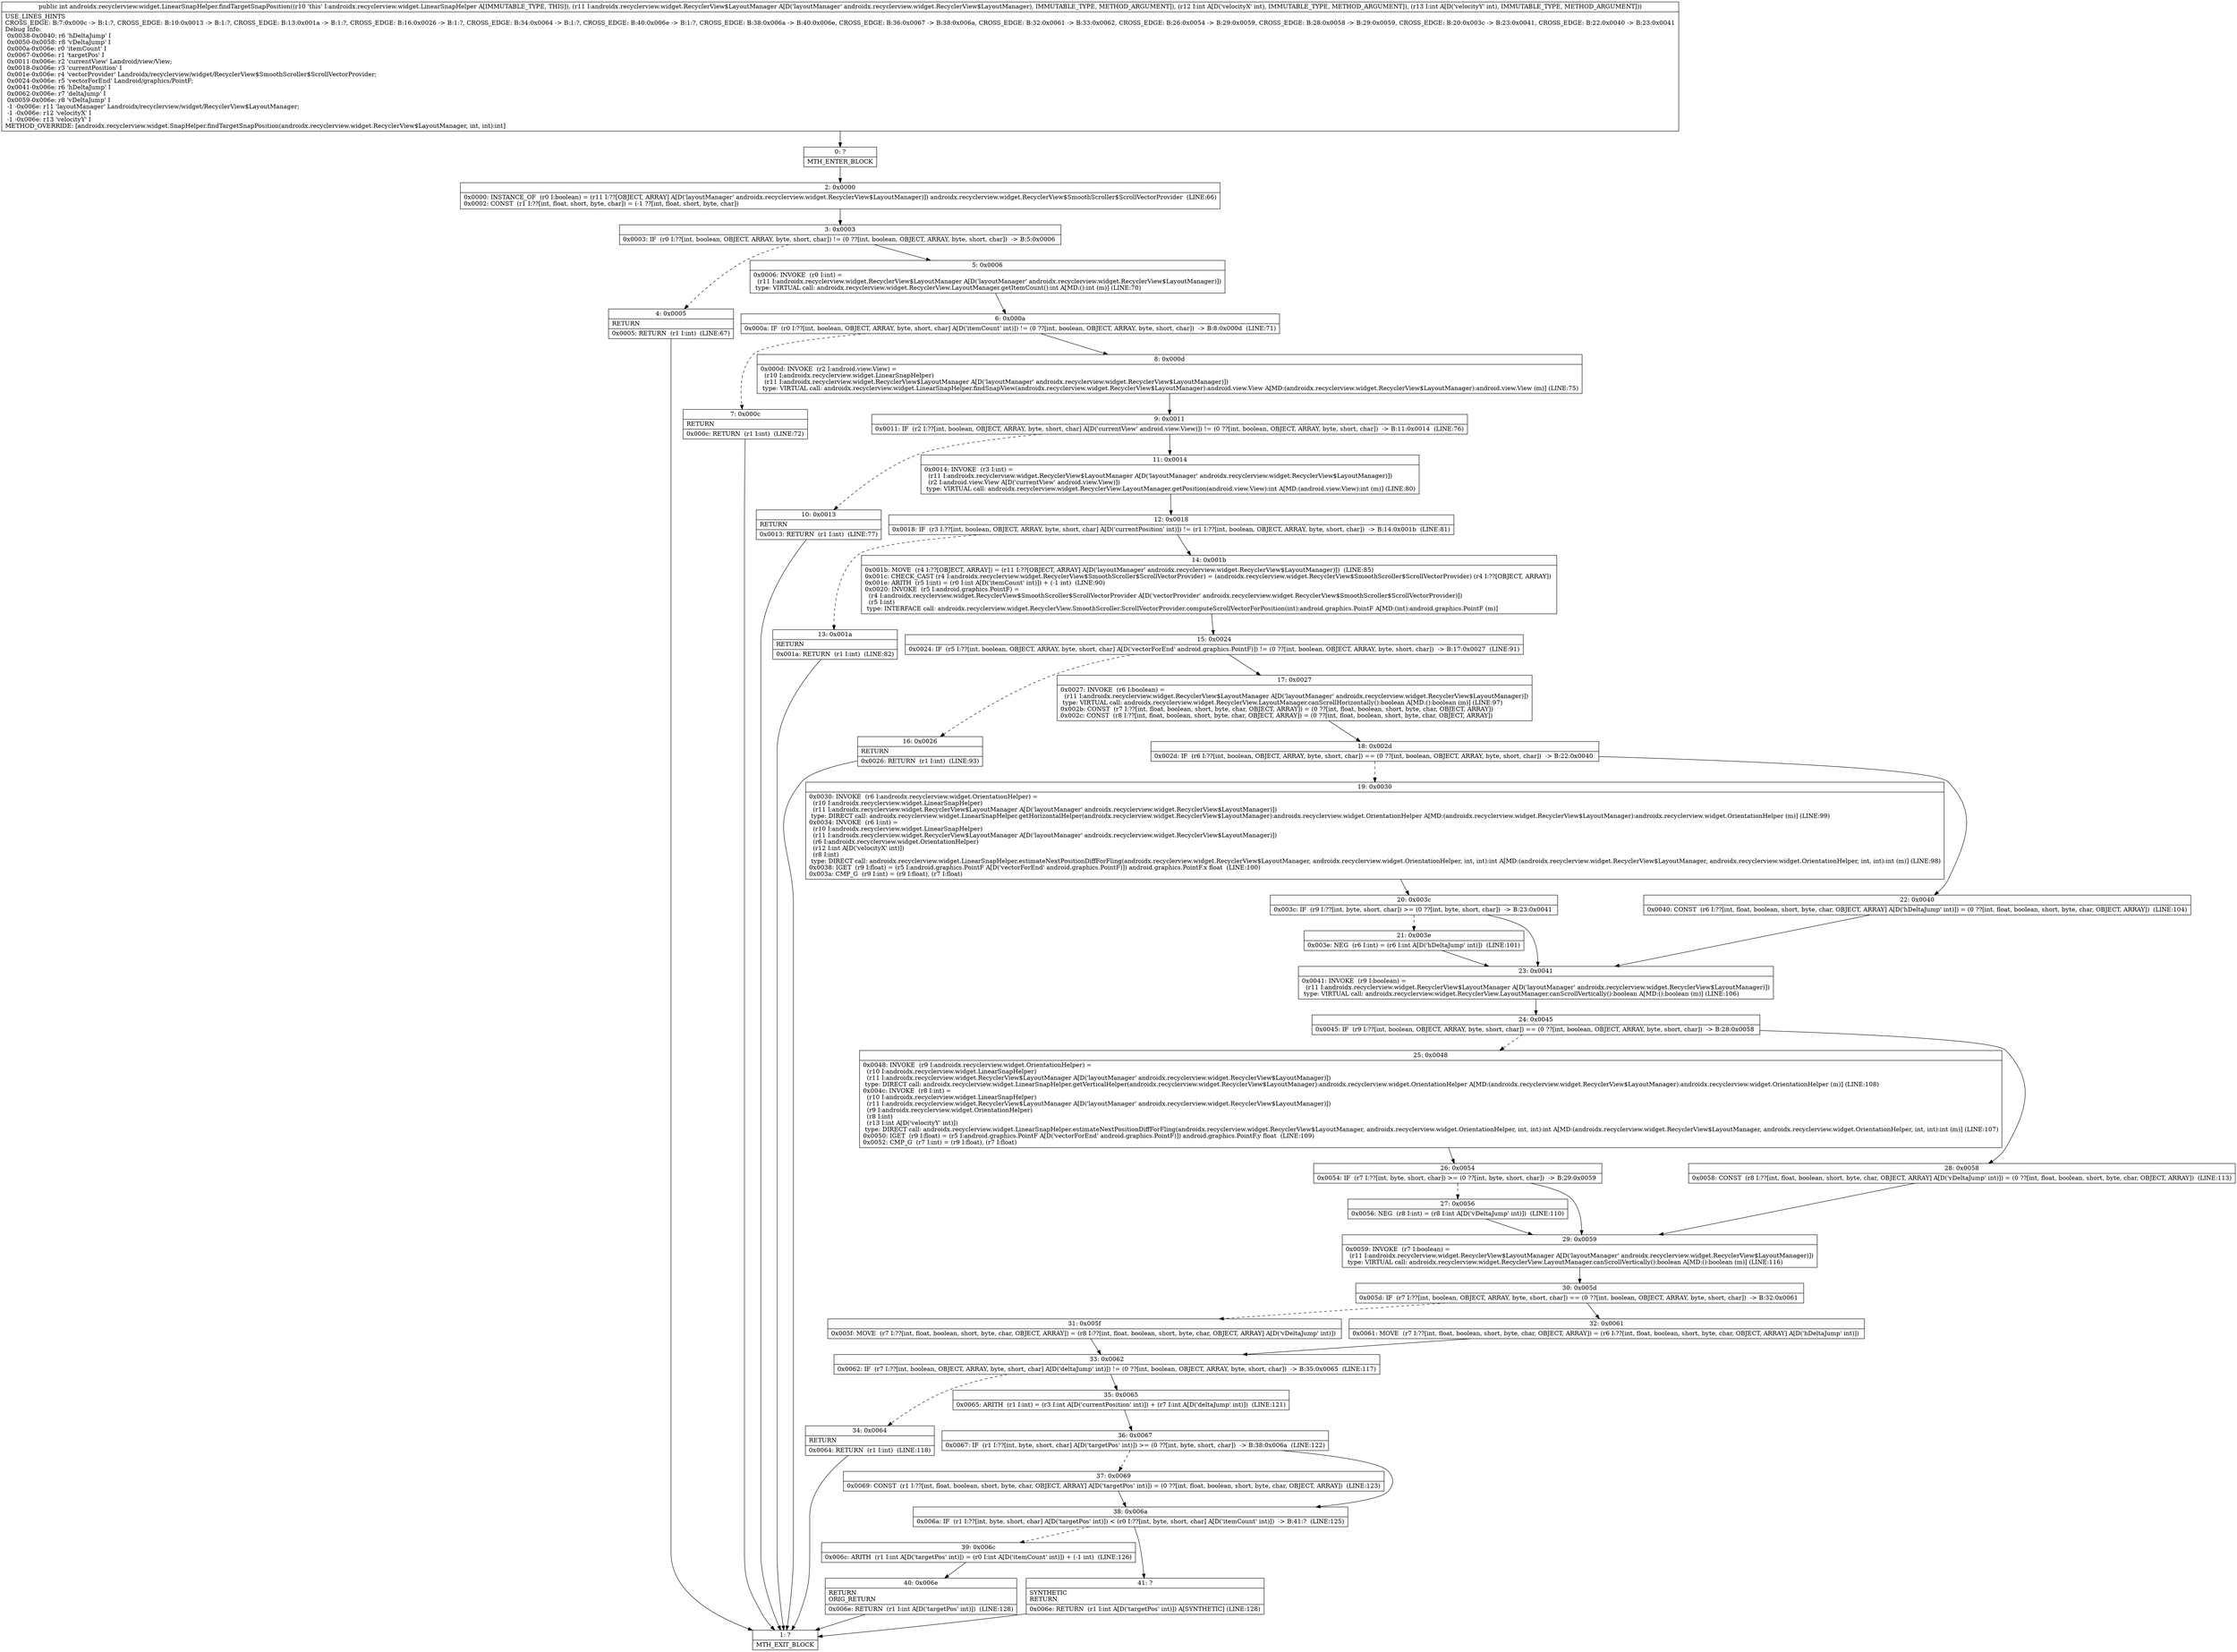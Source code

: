 digraph "CFG forandroidx.recyclerview.widget.LinearSnapHelper.findTargetSnapPosition(Landroidx\/recyclerview\/widget\/RecyclerView$LayoutManager;II)I" {
Node_0 [shape=record,label="{0\:\ ?|MTH_ENTER_BLOCK\l}"];
Node_2 [shape=record,label="{2\:\ 0x0000|0x0000: INSTANCE_OF  (r0 I:boolean) = (r11 I:??[OBJECT, ARRAY] A[D('layoutManager' androidx.recyclerview.widget.RecyclerView$LayoutManager)]) androidx.recyclerview.widget.RecyclerView$SmoothScroller$ScrollVectorProvider  (LINE:66)\l0x0002: CONST  (r1 I:??[int, float, short, byte, char]) = (\-1 ??[int, float, short, byte, char]) \l}"];
Node_3 [shape=record,label="{3\:\ 0x0003|0x0003: IF  (r0 I:??[int, boolean, OBJECT, ARRAY, byte, short, char]) != (0 ??[int, boolean, OBJECT, ARRAY, byte, short, char])  \-\> B:5:0x0006 \l}"];
Node_4 [shape=record,label="{4\:\ 0x0005|RETURN\l|0x0005: RETURN  (r1 I:int)  (LINE:67)\l}"];
Node_1 [shape=record,label="{1\:\ ?|MTH_EXIT_BLOCK\l}"];
Node_5 [shape=record,label="{5\:\ 0x0006|0x0006: INVOKE  (r0 I:int) = \l  (r11 I:androidx.recyclerview.widget.RecyclerView$LayoutManager A[D('layoutManager' androidx.recyclerview.widget.RecyclerView$LayoutManager)])\l type: VIRTUAL call: androidx.recyclerview.widget.RecyclerView.LayoutManager.getItemCount():int A[MD:():int (m)] (LINE:70)\l}"];
Node_6 [shape=record,label="{6\:\ 0x000a|0x000a: IF  (r0 I:??[int, boolean, OBJECT, ARRAY, byte, short, char] A[D('itemCount' int)]) != (0 ??[int, boolean, OBJECT, ARRAY, byte, short, char])  \-\> B:8:0x000d  (LINE:71)\l}"];
Node_7 [shape=record,label="{7\:\ 0x000c|RETURN\l|0x000c: RETURN  (r1 I:int)  (LINE:72)\l}"];
Node_8 [shape=record,label="{8\:\ 0x000d|0x000d: INVOKE  (r2 I:android.view.View) = \l  (r10 I:androidx.recyclerview.widget.LinearSnapHelper)\l  (r11 I:androidx.recyclerview.widget.RecyclerView$LayoutManager A[D('layoutManager' androidx.recyclerview.widget.RecyclerView$LayoutManager)])\l type: VIRTUAL call: androidx.recyclerview.widget.LinearSnapHelper.findSnapView(androidx.recyclerview.widget.RecyclerView$LayoutManager):android.view.View A[MD:(androidx.recyclerview.widget.RecyclerView$LayoutManager):android.view.View (m)] (LINE:75)\l}"];
Node_9 [shape=record,label="{9\:\ 0x0011|0x0011: IF  (r2 I:??[int, boolean, OBJECT, ARRAY, byte, short, char] A[D('currentView' android.view.View)]) != (0 ??[int, boolean, OBJECT, ARRAY, byte, short, char])  \-\> B:11:0x0014  (LINE:76)\l}"];
Node_10 [shape=record,label="{10\:\ 0x0013|RETURN\l|0x0013: RETURN  (r1 I:int)  (LINE:77)\l}"];
Node_11 [shape=record,label="{11\:\ 0x0014|0x0014: INVOKE  (r3 I:int) = \l  (r11 I:androidx.recyclerview.widget.RecyclerView$LayoutManager A[D('layoutManager' androidx.recyclerview.widget.RecyclerView$LayoutManager)])\l  (r2 I:android.view.View A[D('currentView' android.view.View)])\l type: VIRTUAL call: androidx.recyclerview.widget.RecyclerView.LayoutManager.getPosition(android.view.View):int A[MD:(android.view.View):int (m)] (LINE:80)\l}"];
Node_12 [shape=record,label="{12\:\ 0x0018|0x0018: IF  (r3 I:??[int, boolean, OBJECT, ARRAY, byte, short, char] A[D('currentPosition' int)]) != (r1 I:??[int, boolean, OBJECT, ARRAY, byte, short, char])  \-\> B:14:0x001b  (LINE:81)\l}"];
Node_13 [shape=record,label="{13\:\ 0x001a|RETURN\l|0x001a: RETURN  (r1 I:int)  (LINE:82)\l}"];
Node_14 [shape=record,label="{14\:\ 0x001b|0x001b: MOVE  (r4 I:??[OBJECT, ARRAY]) = (r11 I:??[OBJECT, ARRAY] A[D('layoutManager' androidx.recyclerview.widget.RecyclerView$LayoutManager)])  (LINE:85)\l0x001c: CHECK_CAST (r4 I:androidx.recyclerview.widget.RecyclerView$SmoothScroller$ScrollVectorProvider) = (androidx.recyclerview.widget.RecyclerView$SmoothScroller$ScrollVectorProvider) (r4 I:??[OBJECT, ARRAY]) \l0x001e: ARITH  (r5 I:int) = (r0 I:int A[D('itemCount' int)]) + (\-1 int)  (LINE:90)\l0x0020: INVOKE  (r5 I:android.graphics.PointF) = \l  (r4 I:androidx.recyclerview.widget.RecyclerView$SmoothScroller$ScrollVectorProvider A[D('vectorProvider' androidx.recyclerview.widget.RecyclerView$SmoothScroller$ScrollVectorProvider)])\l  (r5 I:int)\l type: INTERFACE call: androidx.recyclerview.widget.RecyclerView.SmoothScroller.ScrollVectorProvider.computeScrollVectorForPosition(int):android.graphics.PointF A[MD:(int):android.graphics.PointF (m)]\l}"];
Node_15 [shape=record,label="{15\:\ 0x0024|0x0024: IF  (r5 I:??[int, boolean, OBJECT, ARRAY, byte, short, char] A[D('vectorForEnd' android.graphics.PointF)]) != (0 ??[int, boolean, OBJECT, ARRAY, byte, short, char])  \-\> B:17:0x0027  (LINE:91)\l}"];
Node_16 [shape=record,label="{16\:\ 0x0026|RETURN\l|0x0026: RETURN  (r1 I:int)  (LINE:93)\l}"];
Node_17 [shape=record,label="{17\:\ 0x0027|0x0027: INVOKE  (r6 I:boolean) = \l  (r11 I:androidx.recyclerview.widget.RecyclerView$LayoutManager A[D('layoutManager' androidx.recyclerview.widget.RecyclerView$LayoutManager)])\l type: VIRTUAL call: androidx.recyclerview.widget.RecyclerView.LayoutManager.canScrollHorizontally():boolean A[MD:():boolean (m)] (LINE:97)\l0x002b: CONST  (r7 I:??[int, float, boolean, short, byte, char, OBJECT, ARRAY]) = (0 ??[int, float, boolean, short, byte, char, OBJECT, ARRAY]) \l0x002c: CONST  (r8 I:??[int, float, boolean, short, byte, char, OBJECT, ARRAY]) = (0 ??[int, float, boolean, short, byte, char, OBJECT, ARRAY]) \l}"];
Node_18 [shape=record,label="{18\:\ 0x002d|0x002d: IF  (r6 I:??[int, boolean, OBJECT, ARRAY, byte, short, char]) == (0 ??[int, boolean, OBJECT, ARRAY, byte, short, char])  \-\> B:22:0x0040 \l}"];
Node_19 [shape=record,label="{19\:\ 0x0030|0x0030: INVOKE  (r6 I:androidx.recyclerview.widget.OrientationHelper) = \l  (r10 I:androidx.recyclerview.widget.LinearSnapHelper)\l  (r11 I:androidx.recyclerview.widget.RecyclerView$LayoutManager A[D('layoutManager' androidx.recyclerview.widget.RecyclerView$LayoutManager)])\l type: DIRECT call: androidx.recyclerview.widget.LinearSnapHelper.getHorizontalHelper(androidx.recyclerview.widget.RecyclerView$LayoutManager):androidx.recyclerview.widget.OrientationHelper A[MD:(androidx.recyclerview.widget.RecyclerView$LayoutManager):androidx.recyclerview.widget.OrientationHelper (m)] (LINE:99)\l0x0034: INVOKE  (r6 I:int) = \l  (r10 I:androidx.recyclerview.widget.LinearSnapHelper)\l  (r11 I:androidx.recyclerview.widget.RecyclerView$LayoutManager A[D('layoutManager' androidx.recyclerview.widget.RecyclerView$LayoutManager)])\l  (r6 I:androidx.recyclerview.widget.OrientationHelper)\l  (r12 I:int A[D('velocityX' int)])\l  (r8 I:int)\l type: DIRECT call: androidx.recyclerview.widget.LinearSnapHelper.estimateNextPositionDiffForFling(androidx.recyclerview.widget.RecyclerView$LayoutManager, androidx.recyclerview.widget.OrientationHelper, int, int):int A[MD:(androidx.recyclerview.widget.RecyclerView$LayoutManager, androidx.recyclerview.widget.OrientationHelper, int, int):int (m)] (LINE:98)\l0x0038: IGET  (r9 I:float) = (r5 I:android.graphics.PointF A[D('vectorForEnd' android.graphics.PointF)]) android.graphics.PointF.x float  (LINE:100)\l0x003a: CMP_G  (r9 I:int) = (r9 I:float), (r7 I:float) \l}"];
Node_20 [shape=record,label="{20\:\ 0x003c|0x003c: IF  (r9 I:??[int, byte, short, char]) \>= (0 ??[int, byte, short, char])  \-\> B:23:0x0041 \l}"];
Node_21 [shape=record,label="{21\:\ 0x003e|0x003e: NEG  (r6 I:int) = (r6 I:int A[D('hDeltaJump' int)])  (LINE:101)\l}"];
Node_23 [shape=record,label="{23\:\ 0x0041|0x0041: INVOKE  (r9 I:boolean) = \l  (r11 I:androidx.recyclerview.widget.RecyclerView$LayoutManager A[D('layoutManager' androidx.recyclerview.widget.RecyclerView$LayoutManager)])\l type: VIRTUAL call: androidx.recyclerview.widget.RecyclerView.LayoutManager.canScrollVertically():boolean A[MD:():boolean (m)] (LINE:106)\l}"];
Node_24 [shape=record,label="{24\:\ 0x0045|0x0045: IF  (r9 I:??[int, boolean, OBJECT, ARRAY, byte, short, char]) == (0 ??[int, boolean, OBJECT, ARRAY, byte, short, char])  \-\> B:28:0x0058 \l}"];
Node_25 [shape=record,label="{25\:\ 0x0048|0x0048: INVOKE  (r9 I:androidx.recyclerview.widget.OrientationHelper) = \l  (r10 I:androidx.recyclerview.widget.LinearSnapHelper)\l  (r11 I:androidx.recyclerview.widget.RecyclerView$LayoutManager A[D('layoutManager' androidx.recyclerview.widget.RecyclerView$LayoutManager)])\l type: DIRECT call: androidx.recyclerview.widget.LinearSnapHelper.getVerticalHelper(androidx.recyclerview.widget.RecyclerView$LayoutManager):androidx.recyclerview.widget.OrientationHelper A[MD:(androidx.recyclerview.widget.RecyclerView$LayoutManager):androidx.recyclerview.widget.OrientationHelper (m)] (LINE:108)\l0x004c: INVOKE  (r8 I:int) = \l  (r10 I:androidx.recyclerview.widget.LinearSnapHelper)\l  (r11 I:androidx.recyclerview.widget.RecyclerView$LayoutManager A[D('layoutManager' androidx.recyclerview.widget.RecyclerView$LayoutManager)])\l  (r9 I:androidx.recyclerview.widget.OrientationHelper)\l  (r8 I:int)\l  (r13 I:int A[D('velocityY' int)])\l type: DIRECT call: androidx.recyclerview.widget.LinearSnapHelper.estimateNextPositionDiffForFling(androidx.recyclerview.widget.RecyclerView$LayoutManager, androidx.recyclerview.widget.OrientationHelper, int, int):int A[MD:(androidx.recyclerview.widget.RecyclerView$LayoutManager, androidx.recyclerview.widget.OrientationHelper, int, int):int (m)] (LINE:107)\l0x0050: IGET  (r9 I:float) = (r5 I:android.graphics.PointF A[D('vectorForEnd' android.graphics.PointF)]) android.graphics.PointF.y float  (LINE:109)\l0x0052: CMP_G  (r7 I:int) = (r9 I:float), (r7 I:float) \l}"];
Node_26 [shape=record,label="{26\:\ 0x0054|0x0054: IF  (r7 I:??[int, byte, short, char]) \>= (0 ??[int, byte, short, char])  \-\> B:29:0x0059 \l}"];
Node_27 [shape=record,label="{27\:\ 0x0056|0x0056: NEG  (r8 I:int) = (r8 I:int A[D('vDeltaJump' int)])  (LINE:110)\l}"];
Node_29 [shape=record,label="{29\:\ 0x0059|0x0059: INVOKE  (r7 I:boolean) = \l  (r11 I:androidx.recyclerview.widget.RecyclerView$LayoutManager A[D('layoutManager' androidx.recyclerview.widget.RecyclerView$LayoutManager)])\l type: VIRTUAL call: androidx.recyclerview.widget.RecyclerView.LayoutManager.canScrollVertically():boolean A[MD:():boolean (m)] (LINE:116)\l}"];
Node_30 [shape=record,label="{30\:\ 0x005d|0x005d: IF  (r7 I:??[int, boolean, OBJECT, ARRAY, byte, short, char]) == (0 ??[int, boolean, OBJECT, ARRAY, byte, short, char])  \-\> B:32:0x0061 \l}"];
Node_31 [shape=record,label="{31\:\ 0x005f|0x005f: MOVE  (r7 I:??[int, float, boolean, short, byte, char, OBJECT, ARRAY]) = (r8 I:??[int, float, boolean, short, byte, char, OBJECT, ARRAY] A[D('vDeltaJump' int)]) \l}"];
Node_33 [shape=record,label="{33\:\ 0x0062|0x0062: IF  (r7 I:??[int, boolean, OBJECT, ARRAY, byte, short, char] A[D('deltaJump' int)]) != (0 ??[int, boolean, OBJECT, ARRAY, byte, short, char])  \-\> B:35:0x0065  (LINE:117)\l}"];
Node_34 [shape=record,label="{34\:\ 0x0064|RETURN\l|0x0064: RETURN  (r1 I:int)  (LINE:118)\l}"];
Node_35 [shape=record,label="{35\:\ 0x0065|0x0065: ARITH  (r1 I:int) = (r3 I:int A[D('currentPosition' int)]) + (r7 I:int A[D('deltaJump' int)])  (LINE:121)\l}"];
Node_36 [shape=record,label="{36\:\ 0x0067|0x0067: IF  (r1 I:??[int, byte, short, char] A[D('targetPos' int)]) \>= (0 ??[int, byte, short, char])  \-\> B:38:0x006a  (LINE:122)\l}"];
Node_37 [shape=record,label="{37\:\ 0x0069|0x0069: CONST  (r1 I:??[int, float, boolean, short, byte, char, OBJECT, ARRAY] A[D('targetPos' int)]) = (0 ??[int, float, boolean, short, byte, char, OBJECT, ARRAY])  (LINE:123)\l}"];
Node_38 [shape=record,label="{38\:\ 0x006a|0x006a: IF  (r1 I:??[int, byte, short, char] A[D('targetPos' int)]) \< (r0 I:??[int, byte, short, char] A[D('itemCount' int)])  \-\> B:41:?  (LINE:125)\l}"];
Node_39 [shape=record,label="{39\:\ 0x006c|0x006c: ARITH  (r1 I:int A[D('targetPos' int)]) = (r0 I:int A[D('itemCount' int)]) + (\-1 int)  (LINE:126)\l}"];
Node_40 [shape=record,label="{40\:\ 0x006e|RETURN\lORIG_RETURN\l|0x006e: RETURN  (r1 I:int A[D('targetPos' int)])  (LINE:128)\l}"];
Node_41 [shape=record,label="{41\:\ ?|SYNTHETIC\lRETURN\l|0x006e: RETURN  (r1 I:int A[D('targetPos' int)]) A[SYNTHETIC] (LINE:128)\l}"];
Node_32 [shape=record,label="{32\:\ 0x0061|0x0061: MOVE  (r7 I:??[int, float, boolean, short, byte, char, OBJECT, ARRAY]) = (r6 I:??[int, float, boolean, short, byte, char, OBJECT, ARRAY] A[D('hDeltaJump' int)]) \l}"];
Node_28 [shape=record,label="{28\:\ 0x0058|0x0058: CONST  (r8 I:??[int, float, boolean, short, byte, char, OBJECT, ARRAY] A[D('vDeltaJump' int)]) = (0 ??[int, float, boolean, short, byte, char, OBJECT, ARRAY])  (LINE:113)\l}"];
Node_22 [shape=record,label="{22\:\ 0x0040|0x0040: CONST  (r6 I:??[int, float, boolean, short, byte, char, OBJECT, ARRAY] A[D('hDeltaJump' int)]) = (0 ??[int, float, boolean, short, byte, char, OBJECT, ARRAY])  (LINE:104)\l}"];
MethodNode[shape=record,label="{public int androidx.recyclerview.widget.LinearSnapHelper.findTargetSnapPosition((r10 'this' I:androidx.recyclerview.widget.LinearSnapHelper A[IMMUTABLE_TYPE, THIS]), (r11 I:androidx.recyclerview.widget.RecyclerView$LayoutManager A[D('layoutManager' androidx.recyclerview.widget.RecyclerView$LayoutManager), IMMUTABLE_TYPE, METHOD_ARGUMENT]), (r12 I:int A[D('velocityX' int), IMMUTABLE_TYPE, METHOD_ARGUMENT]), (r13 I:int A[D('velocityY' int), IMMUTABLE_TYPE, METHOD_ARGUMENT]))  | USE_LINES_HINTS\lCROSS_EDGE: B:7:0x000c \-\> B:1:?, CROSS_EDGE: B:10:0x0013 \-\> B:1:?, CROSS_EDGE: B:13:0x001a \-\> B:1:?, CROSS_EDGE: B:16:0x0026 \-\> B:1:?, CROSS_EDGE: B:34:0x0064 \-\> B:1:?, CROSS_EDGE: B:40:0x006e \-\> B:1:?, CROSS_EDGE: B:38:0x006a \-\> B:40:0x006e, CROSS_EDGE: B:36:0x0067 \-\> B:38:0x006a, CROSS_EDGE: B:32:0x0061 \-\> B:33:0x0062, CROSS_EDGE: B:26:0x0054 \-\> B:29:0x0059, CROSS_EDGE: B:28:0x0058 \-\> B:29:0x0059, CROSS_EDGE: B:20:0x003c \-\> B:23:0x0041, CROSS_EDGE: B:22:0x0040 \-\> B:23:0x0041\lDebug Info:\l  0x0038\-0x0040: r6 'hDeltaJump' I\l  0x0050\-0x0058: r8 'vDeltaJump' I\l  0x000a\-0x006e: r0 'itemCount' I\l  0x0067\-0x006e: r1 'targetPos' I\l  0x0011\-0x006e: r2 'currentView' Landroid\/view\/View;\l  0x0018\-0x006e: r3 'currentPosition' I\l  0x001e\-0x006e: r4 'vectorProvider' Landroidx\/recyclerview\/widget\/RecyclerView$SmoothScroller$ScrollVectorProvider;\l  0x0024\-0x006e: r5 'vectorForEnd' Landroid\/graphics\/PointF;\l  0x0041\-0x006e: r6 'hDeltaJump' I\l  0x0062\-0x006e: r7 'deltaJump' I\l  0x0059\-0x006e: r8 'vDeltaJump' I\l  \-1 \-0x006e: r11 'layoutManager' Landroidx\/recyclerview\/widget\/RecyclerView$LayoutManager;\l  \-1 \-0x006e: r12 'velocityX' I\l  \-1 \-0x006e: r13 'velocityY' I\lMETHOD_OVERRIDE: [androidx.recyclerview.widget.SnapHelper.findTargetSnapPosition(androidx.recyclerview.widget.RecyclerView$LayoutManager, int, int):int]\l}"];
MethodNode -> Node_0;Node_0 -> Node_2;
Node_2 -> Node_3;
Node_3 -> Node_4[style=dashed];
Node_3 -> Node_5;
Node_4 -> Node_1;
Node_5 -> Node_6;
Node_6 -> Node_7[style=dashed];
Node_6 -> Node_8;
Node_7 -> Node_1;
Node_8 -> Node_9;
Node_9 -> Node_10[style=dashed];
Node_9 -> Node_11;
Node_10 -> Node_1;
Node_11 -> Node_12;
Node_12 -> Node_13[style=dashed];
Node_12 -> Node_14;
Node_13 -> Node_1;
Node_14 -> Node_15;
Node_15 -> Node_16[style=dashed];
Node_15 -> Node_17;
Node_16 -> Node_1;
Node_17 -> Node_18;
Node_18 -> Node_19[style=dashed];
Node_18 -> Node_22;
Node_19 -> Node_20;
Node_20 -> Node_21[style=dashed];
Node_20 -> Node_23;
Node_21 -> Node_23;
Node_23 -> Node_24;
Node_24 -> Node_25[style=dashed];
Node_24 -> Node_28;
Node_25 -> Node_26;
Node_26 -> Node_27[style=dashed];
Node_26 -> Node_29;
Node_27 -> Node_29;
Node_29 -> Node_30;
Node_30 -> Node_31[style=dashed];
Node_30 -> Node_32;
Node_31 -> Node_33;
Node_33 -> Node_34[style=dashed];
Node_33 -> Node_35;
Node_34 -> Node_1;
Node_35 -> Node_36;
Node_36 -> Node_37[style=dashed];
Node_36 -> Node_38;
Node_37 -> Node_38;
Node_38 -> Node_39[style=dashed];
Node_38 -> Node_41;
Node_39 -> Node_40;
Node_40 -> Node_1;
Node_41 -> Node_1;
Node_32 -> Node_33;
Node_28 -> Node_29;
Node_22 -> Node_23;
}

